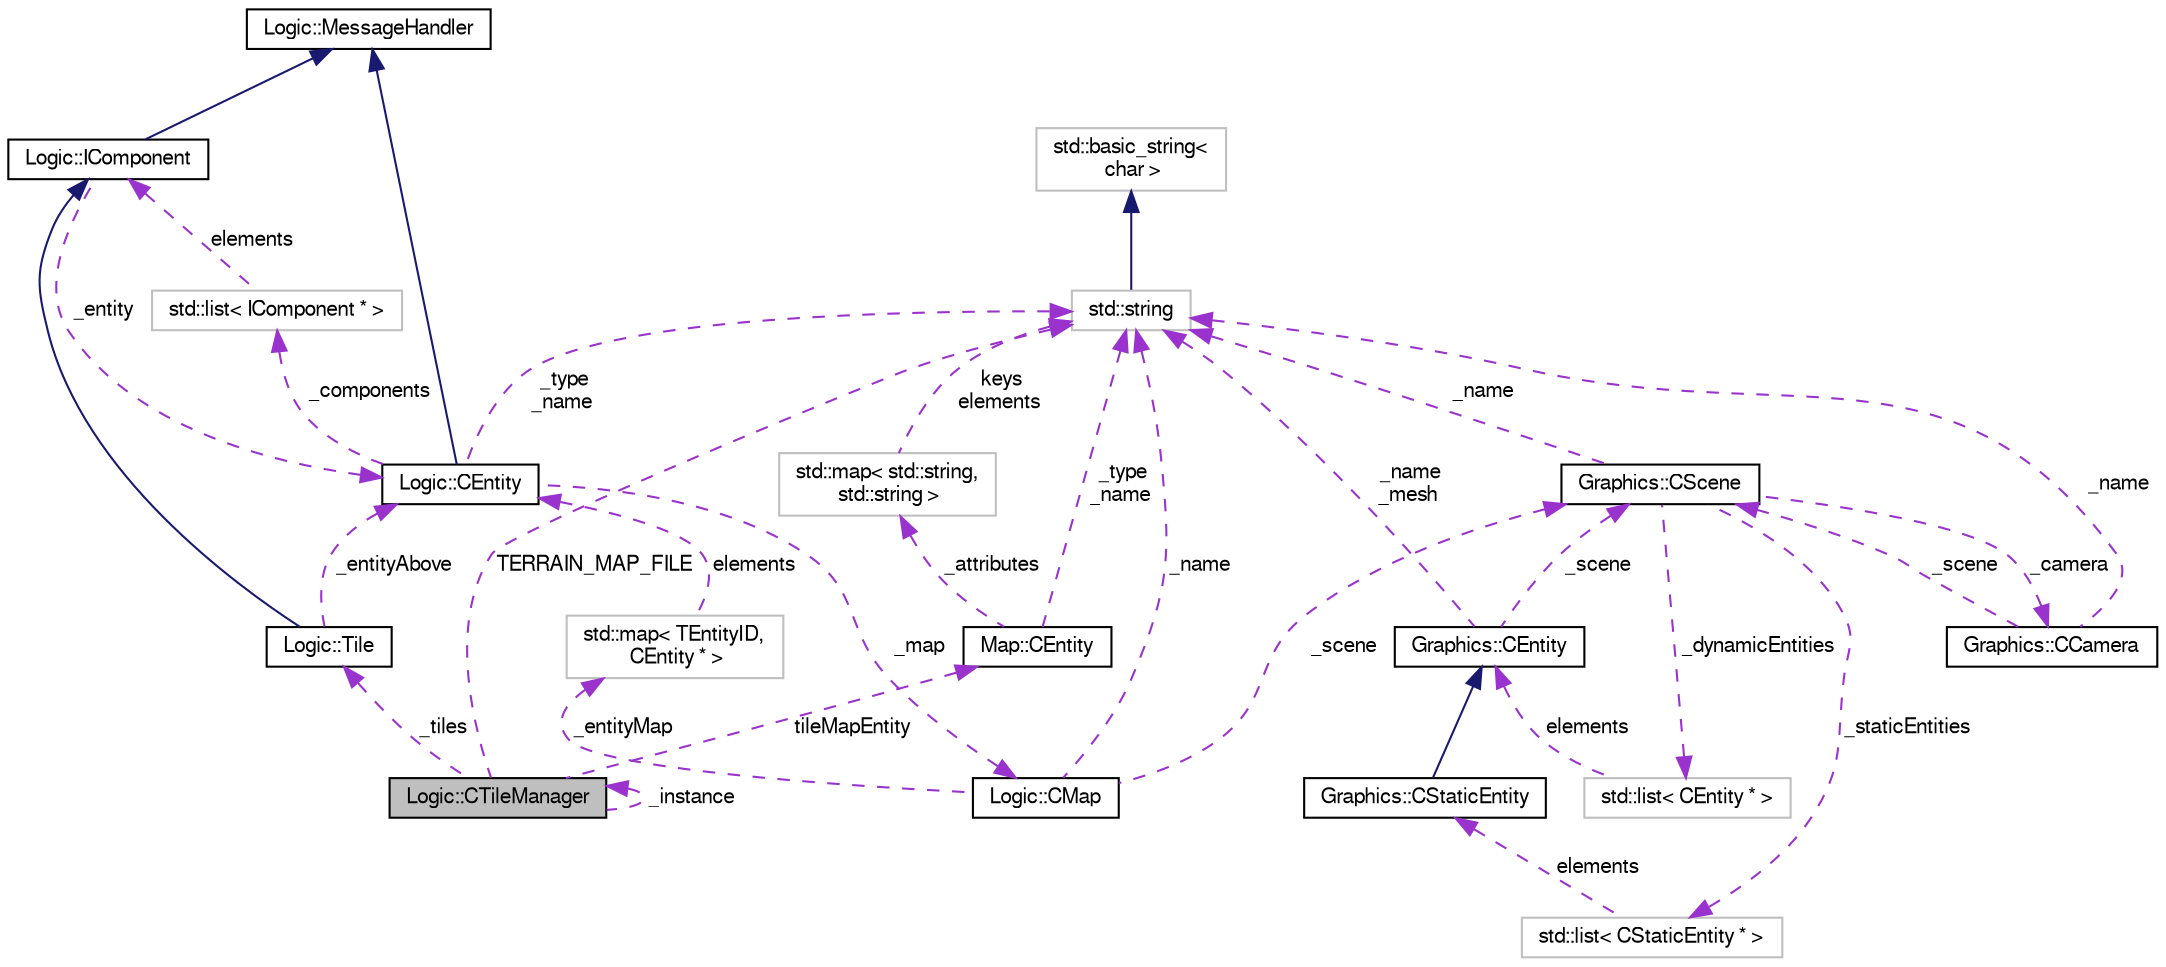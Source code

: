 digraph "Logic::CTileManager"
{
  edge [fontname="FreeSans",fontsize="10",labelfontname="FreeSans",labelfontsize="10"];
  node [fontname="FreeSans",fontsize="10",shape=record];
  Node1 [label="Logic::CTileManager",height=0.2,width=0.4,color="black", fillcolor="grey75", style="filled", fontcolor="black"];
  Node2 -> Node1 [dir="back",color="darkorchid3",fontsize="10",style="dashed",label=" _tiles" ,fontname="FreeSans"];
  Node2 [label="Logic::Tile",height=0.2,width=0.4,color="black", fillcolor="white", style="filled",URL="$class_logic_1_1_tile.html"];
  Node3 -> Node2 [dir="back",color="midnightblue",fontsize="10",style="solid",fontname="FreeSans"];
  Node3 [label="Logic::IComponent",height=0.2,width=0.4,color="black", fillcolor="white", style="filled",URL="$class_logic_1_1_i_component.html",tooltip="Clase base de los componentes que forman las entidades. "];
  Node4 -> Node3 [dir="back",color="midnightblue",fontsize="10",style="solid",fontname="FreeSans"];
  Node4 [label="Logic::MessageHandler",height=0.2,width=0.4,color="black", fillcolor="white", style="filled",URL="$class_logic_1_1_message_handler.html"];
  Node5 -> Node3 [dir="back",color="darkorchid3",fontsize="10",style="dashed",label=" _entity" ,fontname="FreeSans"];
  Node5 [label="Logic::CEntity",height=0.2,width=0.4,color="black", fillcolor="white", style="filled",URL="$class_logic_1_1_c_entity.html",tooltip="Clase que representa una entidad en el entorno virtual. "];
  Node4 -> Node5 [dir="back",color="midnightblue",fontsize="10",style="solid",fontname="FreeSans"];
  Node6 -> Node5 [dir="back",color="darkorchid3",fontsize="10",style="dashed",label=" _components" ,fontname="FreeSans"];
  Node6 [label="std::list\< IComponent * \>",height=0.2,width=0.4,color="grey75", fillcolor="white", style="filled"];
  Node3 -> Node6 [dir="back",color="darkorchid3",fontsize="10",style="dashed",label=" elements" ,fontname="FreeSans"];
  Node7 -> Node5 [dir="back",color="darkorchid3",fontsize="10",style="dashed",label=" _type\n_name" ,fontname="FreeSans"];
  Node7 [label="std::string",height=0.2,width=0.4,color="grey75", fillcolor="white", style="filled",tooltip="STL class. "];
  Node8 -> Node7 [dir="back",color="midnightblue",fontsize="10",style="solid",fontname="FreeSans"];
  Node8 [label="std::basic_string\<\l char \>",height=0.2,width=0.4,color="grey75", fillcolor="white", style="filled",tooltip="STL class. "];
  Node9 -> Node5 [dir="back",color="darkorchid3",fontsize="10",style="dashed",label=" _map" ,fontname="FreeSans"];
  Node9 [label="Logic::CMap",height=0.2,width=0.4,color="black", fillcolor="white", style="filled",URL="$class_logic_1_1_c_map.html",tooltip="Clase que representa un mapa lógico. "];
  Node10 -> Node9 [dir="back",color="darkorchid3",fontsize="10",style="dashed",label=" _scene" ,fontname="FreeSans"];
  Node10 [label="Graphics::CScene",height=0.2,width=0.4,color="black", fillcolor="white", style="filled",URL="$class_graphics_1_1_c_scene.html",tooltip="Clase que controla todos los elementos de una escena. "];
  Node11 -> Node10 [dir="back",color="darkorchid3",fontsize="10",style="dashed",label=" _staticEntities" ,fontname="FreeSans"];
  Node11 [label="std::list\< CStaticEntity * \>",height=0.2,width=0.4,color="grey75", fillcolor="white", style="filled"];
  Node12 -> Node11 [dir="back",color="darkorchid3",fontsize="10",style="dashed",label=" elements" ,fontname="FreeSans"];
  Node12 [label="Graphics::CStaticEntity",height=0.2,width=0.4,color="black", fillcolor="white", style="filled",URL="$class_graphics_1_1_c_static_entity.html",tooltip="Clase que representa una entidad gráfica estática. "];
  Node13 -> Node12 [dir="back",color="midnightblue",fontsize="10",style="solid",fontname="FreeSans"];
  Node13 [label="Graphics::CEntity",height=0.2,width=0.4,color="black", fillcolor="white", style="filled",URL="$class_graphics_1_1_c_entity.html",tooltip="Clase que representa una entidad gráfica. "];
  Node10 -> Node13 [dir="back",color="darkorchid3",fontsize="10",style="dashed",label=" _scene" ,fontname="FreeSans"];
  Node7 -> Node13 [dir="back",color="darkorchid3",fontsize="10",style="dashed",label=" _name\n_mesh" ,fontname="FreeSans"];
  Node14 -> Node10 [dir="back",color="darkorchid3",fontsize="10",style="dashed",label=" _camera" ,fontname="FreeSans"];
  Node14 [label="Graphics::CCamera",height=0.2,width=0.4,color="black", fillcolor="white", style="filled",URL="$class_graphics_1_1_c_camera.html",tooltip="Clase de la cámara extendida basada en Ogre. "];
  Node10 -> Node14 [dir="back",color="darkorchid3",fontsize="10",style="dashed",label=" _scene" ,fontname="FreeSans"];
  Node7 -> Node14 [dir="back",color="darkorchid3",fontsize="10",style="dashed",label=" _name" ,fontname="FreeSans"];
  Node7 -> Node10 [dir="back",color="darkorchid3",fontsize="10",style="dashed",label=" _name" ,fontname="FreeSans"];
  Node15 -> Node10 [dir="back",color="darkorchid3",fontsize="10",style="dashed",label=" _dynamicEntities" ,fontname="FreeSans"];
  Node15 [label="std::list\< CEntity * \>",height=0.2,width=0.4,color="grey75", fillcolor="white", style="filled"];
  Node13 -> Node15 [dir="back",color="darkorchid3",fontsize="10",style="dashed",label=" elements" ,fontname="FreeSans"];
  Node16 -> Node9 [dir="back",color="darkorchid3",fontsize="10",style="dashed",label=" _entityMap" ,fontname="FreeSans"];
  Node16 [label="std::map\< TEntityID,\l CEntity * \>",height=0.2,width=0.4,color="grey75", fillcolor="white", style="filled"];
  Node5 -> Node16 [dir="back",color="darkorchid3",fontsize="10",style="dashed",label=" elements" ,fontname="FreeSans"];
  Node7 -> Node9 [dir="back",color="darkorchid3",fontsize="10",style="dashed",label=" _name" ,fontname="FreeSans"];
  Node5 -> Node2 [dir="back",color="darkorchid3",fontsize="10",style="dashed",label=" _entityAbove" ,fontname="FreeSans"];
  Node7 -> Node1 [dir="back",color="darkorchid3",fontsize="10",style="dashed",label=" TERRAIN_MAP_FILE" ,fontname="FreeSans"];
  Node17 -> Node1 [dir="back",color="darkorchid3",fontsize="10",style="dashed",label=" tileMapEntity" ,fontname="FreeSans"];
  Node17 [label="Map::CEntity",height=0.2,width=0.4,color="black", fillcolor="white", style="filled",URL="$class_map_1_1_c_entity.html",tooltip="Clase que representa una entidad leida del fichero del mapa. "];
  Node7 -> Node17 [dir="back",color="darkorchid3",fontsize="10",style="dashed",label=" _type\n_name" ,fontname="FreeSans"];
  Node18 -> Node17 [dir="back",color="darkorchid3",fontsize="10",style="dashed",label=" _attributes" ,fontname="FreeSans"];
  Node18 [label="std::map\< std::string,\l std::string \>",height=0.2,width=0.4,color="grey75", fillcolor="white", style="filled"];
  Node7 -> Node18 [dir="back",color="darkorchid3",fontsize="10",style="dashed",label=" keys\nelements" ,fontname="FreeSans"];
  Node1 -> Node1 [dir="back",color="darkorchid3",fontsize="10",style="dashed",label=" _instance" ,fontname="FreeSans"];
}

